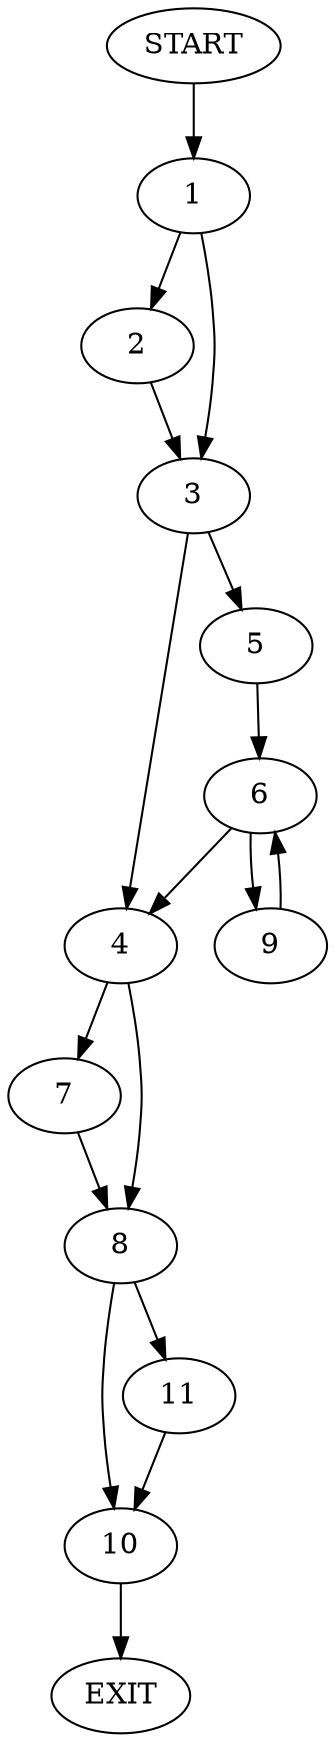 digraph {
0 [label="START"]
12 [label="EXIT"]
0 -> 1
1 -> 2
1 -> 3
2 -> 3
3 -> 4
3 -> 5
5 -> 6
4 -> 7
4 -> 8
6 -> 9
6 -> 4
9 -> 6
7 -> 8
8 -> 10
8 -> 11
11 -> 10
10 -> 12
}
